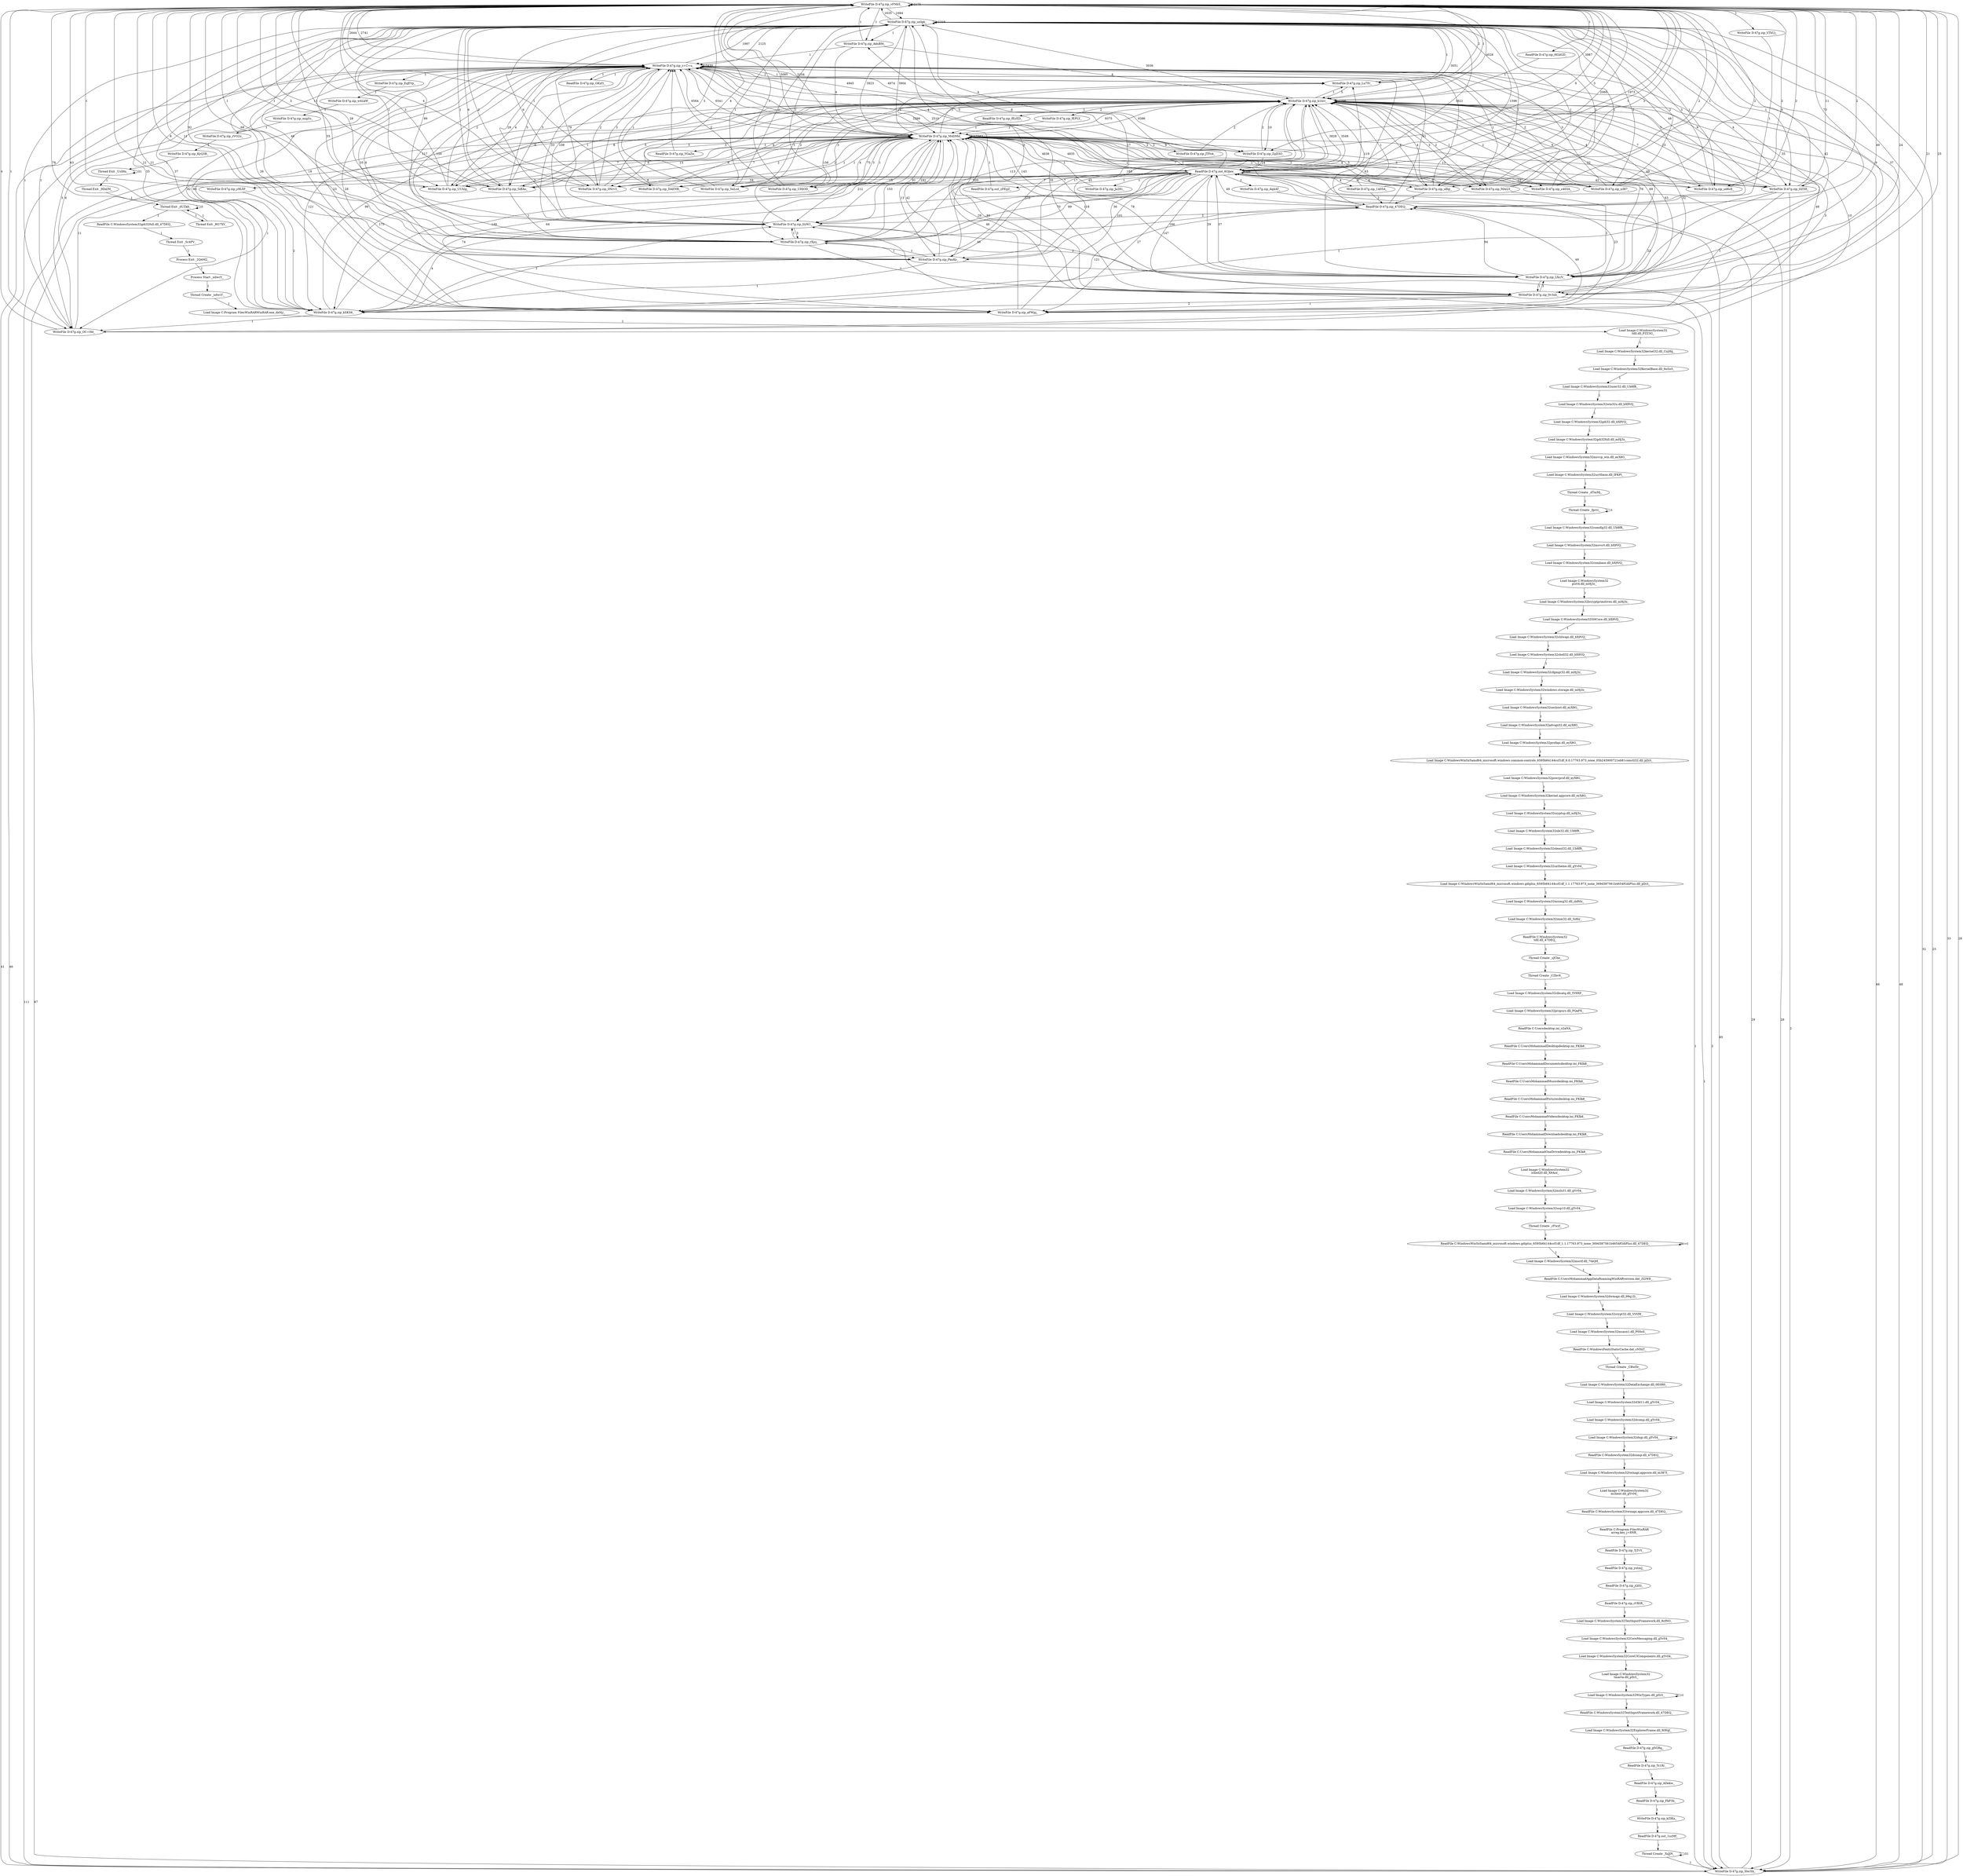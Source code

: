 strict digraph G {
  "WriteFile D:\47g.zip_vFNb5_";
  "WriteFile D:\47g.zip_uxIgk_";
  "WriteFile D:\47g.zip_M4DMd_";
  "WriteFile D:\47g.zip_k1hrr_";
  "ReadFile D:\47g.out_6OJaw_";
  "WriteFile D:\47g.zip_LXc/V_";
  "ReadFile D:\47g.zip_47DEQ_";
  "WriteFile D:\47g.zip_z+C+u_";
  "WriteFile D:\47g.zip_f/yW1_";
  "WriteFile D:\47g.zip_kSKS6_";
  "WriteFile D:\47g.zip_aFWpj_";
  "WriteFile D:\47g.zip_Hw/Sh_";
  "WriteFile D:\47g.zip_rXjcj_";
  "WriteFile D:\47g.zip_5iBAo_";
  "WriteFile D:\47g.zip_0v3xh_";
  "WriteFile D:\47g.zip_OZ5fI_";
  "WriteFile D:\47g.zip_PanKy_";
  "WriteFile D:\47g.zip_OC+Hd_";
  "WriteFile D:\47g.zip_5nLcd_";
  "WriteFile D:\47g.zip_oIfqi_";
  "WriteFile D:\47g.zip_x/l87_";
  "WriteFile D:\47g.zip_y9L5F_";
  "WriteFile D:\47g.zip_0Nrv3_";
  "WriteFile D:\47g.zip_MAi23_";
  "WriteFile D:\47g.zip_JTFo4_";
  "WriteFile D:\47g.zip_ZgD3O_";
  "WriteFile D:\47g.zip_UUhlg_";
  "WriteFile D:\47g.zip_ud6cE_";
  "WriteFile D:\47g.zip_EqEVp_";
  "WriteFile D:\47g.zip_w4LkW_";
  "WriteFile D:\47g.zip_migSs_";
  "WriteFile D:\47g.zip_zVO2u_";
  "WriteFile D:\47g.zip_KyQ3R_";
  "Thread Exit _UslHn_";
  "Thread Exit _9Dd/M_";
  "Thread Exit _dUZkb_";
  "Thread Exit _RG7XV_";
  "ReadFile C:\Windows\System32\gdi32full.dll_47DEQ_";
  "Thread Exit _Sc4PV_";
  "Process Exit _2Q4M2_";
  "Process Start _ndwcY_";
  "Thread Create _ndwcY_";
  "Load Image C:\Program Files\WinRAR\WinRAR.exe_deNj/_";
  "Load Image C:\Windows\System32\ntdll.dll_PZZ3G_";
  "Load Image C:\Windows\System32\kernel32.dll_CujHq_";
  "Load Image C:\Windows\System32\KernelBase.dll_9nSn5_";
  "Load Image C:\Windows\System32\user32.dll_Ub8fR_";
  "Load Image C:\Windows\System32\win32u.dll_bX9VQ_";
  "Load Image C:\Windows\System32\gdi32.dll_bX9VQ_";
  "Load Image C:\Windows\System32\gdi32full.dll_mHj3z_";
  "Load Image C:\Windows\System32\msvcp_win.dll_eyX8G_";
  "Load Image C:\Windows\System32\ucrtbase.dll_IFKPl_";
  "Thread Create _dTmMj_";
  "Thread Create _fprrc_";
  "Load Image C:\Windows\System32\comdlg32.dll_Ub8fR_";
  "Load Image C:\Windows\System32\msvcrt.dll_bX9VQ_";
  "Load Image C:\Windows\System32\combase.dll_bX9VQ_";
  "Load Image C:\Windows\System32\rpcrt4.dll_mHj3z_";
  "Load Image C:\Windows\System32\bcryptprimitives.dll_mHj3z_";
  "Load Image C:\Windows\System32\SHCore.dll_bX9VQ_";
  "Load Image C:\Windows\System32\shlwapi.dll_bX9VQ_";
  "Load Image C:\Windows\System32\shell32.dll_bX9VQ_";
  "Load Image C:\Windows\System32\cfgmgr32.dll_mHj3z_";
  "Load Image C:\Windows\System32\windows.storage.dll_mHj3z_";
  "Load Image C:\Windows\System32\sechost.dll_eyX8G_";
  "Load Image C:\Windows\System32\advapi32.dll_eyX8G_";
  "Load Image C:\Windows\System32\profapi.dll_eyX8G_";
  "Load Image C:\Windows\WinSxS\amd64_microsoft.windows.common-controls_6595b64144ccf1df_6.0.17763.973_none_05b245900721eb81\comctl32.dll_pD//i_";
  "Load Image C:\Windows\System32\powrprof.dll_eyX8G_";
  "Load Image C:\Windows\System32\kernel.appcore.dll_eyX8G_";
  "Load Image C:\Windows\System32\cryptsp.dll_mHj3z_";
  "Load Image C:\Windows\System32\ole32.dll_Ub8fR_";
  "Load Image C:\Windows\System32\oleaut32.dll_Ub8fR_";
  "Load Image C:\Windows\System32\uxtheme.dll_gYv04_";
  "Load Image C:\Windows\WinSxS\amd64_microsoft.windows.gdiplus_6595b64144ccf1df_1.1.17763.973_none_369d387561b4654f\GdiPlus.dll_pD//i_";
  "Load Image C:\Windows\System32\msimg32.dll_zbR0z_";
  "Load Image C:\Windows\System32\imm32.dll_5z8iy_";
  "ReadFile C:\Windows\System32\ntdll.dll_47DEQ_";
  "Thread Create _sJChe_";
  "Thread Create _CZbv9_";
  "Load Image C:\Windows\System32\clbcatq.dll_YV9XF_";
  "Load Image C:\Windows\System32\propsys.dll_PQaFE_";
  "ReadFile C:\Users\desktop.ini_o2aNA_";
  "ReadFile C:\Users\Mohammad\Desktop\desktop.ini_FKIk8_";
  "ReadFile C:\Users\Mohammad\Documents\desktop.ini_FKIk8_";
  "ReadFile C:\Users\Mohammad\Music\desktop.ini_FKIk8_";
  "ReadFile C:\Users\Mohammad\Pictures\desktop.ini_FKIk8_";
  "ReadFile C:\Users\Mohammad\Videos\desktop.ini_FKIk8_";
  "ReadFile C:\Users\Mohammad\Downloads\desktop.ini_FKIk8_";
  "ReadFile C:\Users\Mohammad\OneDrive\desktop.ini_FKIk8_";
  "Load Image C:\Windows\System32\riched20.dll_X9Ase_";
  "Load Image C:\Windows\System32\msls31.dll_gYv04_";
  "Load Image C:\Windows\System32\usp10.dll_gYv04_";
  "Thread Create _rFwzf_";
  "ReadFile C:\Windows\WinSxS\amd64_microsoft.windows.gdiplus_6595b64144ccf1df_1.1.17763.973_none_369d387561b4654f\GdiPlus.dll_47DEQ_";
  "Load Image C:\Windows\System32\msctf.dll_7tkQH_";
  "ReadFile C:\Users\Mohammad\AppData\Roaming\WinRAR\version.dat_ZI2WE_";
  "Load Image C:\Windows\System32\dwmapi.dll_99q1D_";
  "Load Image C:\Windows\System32\crypt32.dll_VVtIW_";
  "Load Image C:\Windows\System32\msasn1.dll_P00oS_";
  "ReadFile C:\Windows\Fonts\StaticCache.dat_cN5hT_";
  "Thread Create _CBwDr_";
  "Load Image C:\Windows\System32\DataExchange.dll_0E0R0_";
  "Load Image C:\Windows\System32\d3d11.dll_gYv04_";
  "Load Image C:\Windows\System32\dcomp.dll_gYv04_";
  "Load Image C:\Windows\System32\dxgi.dll_gYv04_";
  "ReadFile C:\Windows\System32\dcomp.dll_47DEQ_";
  "Load Image C:\Windows\System32\twinapi.appcore.dll_m387f_";
  "Load Image C:\Windows\System32\rmclient.dll_gYv04_";
  "ReadFile C:\Windows\System32\twinapi.appcore.dll_47DEQ_";
  "ReadFile C:\Program Files\WinRAR\rarreg.key_j+8NR_";
  "ReadFile D:\47g.zip_TjTvY_";
  "ReadFile D:\47g.zip_yntmJ_";
  "ReadFile D:\47g.zip_jQlSl_";
  "ReadFile D:\47g.zip_cVKtR_";
  "Load Image C:\Windows\System32\TextInputFramework.dll_8cfNO_";
  "Load Image C:\Windows\System32\CoreMessaging.dll_gYv04_";
  "Load Image C:\Windows\System32\CoreUIComponents.dll_gYv04_";
  "Load Image C:\Windows\System32\ntmarta.dll_pD//i_";
  "Load Image C:\Windows\System32\WinTypes.dll_pD//i_";
  "ReadFile C:\Windows\System32\TextInputFramework.dll_47DEQ_";
  "Load Image C:\Windows\System32\ExplorerFrame.dll_9iWgl_";
  "ReadFile D:\47g.zip_gSGRq_";
  "ReadFile D:\47g.zip_Tc1R/_";
  "ReadFile D:\47g.zip_ADekw_";
  "ReadFile D:\47g.zip_FkP3h_";
  "WriteFile D:\47g.zip_kZIKa_";
  "ReadFile D:\47g.out_1uzMf_";
  "Thread Create _XsJjN_";
  "ReadFile D:\47g.zip_HGdGD_";
  "WriteFile D:\47g.zip_s403A_";
  "ReadFile D:\47g.zip_YGaZe_";
  "ReadFile D:\47g.zip_fEyED_";
  "WriteFile D:\47g.zip_UHiOD_";
  "WriteFile D:\47g.zip_AdnBM_";
  "WriteFile D:\47g.zip_1405A_";
  "WriteFile D:\47g.zip_Lu7IV_";
  "ReadFile D:\47g.zip_GKzf1_";
  "WriteFile D:\47g.zip_DAENB_";
  "ReadFile D:\47g.out_zFEgZ_";
  "WriteFile D:\47g.zip_Ja281_";
  "WriteFile D:\47g.zip_Aq4AT_";
  "WriteFile D:\47g.zip_fEPLY_";
  "WriteFile D:\47g.zip_VThUj_";
  "WriteFile D:\47g.zip_vFNb5_" -> "WriteFile D:\47g.zip_uxIgk_" [ label="1684" ];
  "WriteFile D:\47g.zip_uxIgk_" -> "WriteFile D:\47g.zip_M4DMd_" [ label="3923" ];
  "WriteFile D:\47g.zip_M4DMd_" -> "WriteFile D:\47g.zip_k1hrr_" [ label="9386" ];
  "WriteFile D:\47g.zip_k1hrr_" -> "WriteFile D:\47g.zip_k1hrr_" [ label="7266" ];
  "WriteFile D:\47g.zip_k1hrr_" -> "ReadFile D:\47g.out_6OJaw_" [ label="3828" ];
  "ReadFile D:\47g.out_6OJaw_" -> "WriteFile D:\47g.zip_k1hrr_" [ label="3549" ];
  "WriteFile D:\47g.zip_k1hrr_" -> "WriteFile D:\47g.zip_M4DMd_" [ label="9375" ];
  "WriteFile D:\47g.zip_M4DMd_" -> "WriteFile D:\47g.zip_LXc/V_" [ label="118" ];
  "WriteFile D:\47g.zip_LXc/V_" -> "ReadFile D:\47g.zip_47DEQ_" [ label="94" ];
  "ReadFile D:\47g.zip_47DEQ_" -> "WriteFile D:\47g.zip_M4DMd_" [ label="143" ];
  "WriteFile D:\47g.zip_M4DMd_" -> "WriteFile D:\47g.zip_uxIgk_" [ label="3904" ];
  "WriteFile D:\47g.zip_uxIgk_" -> "ReadFile D:\47g.out_6OJaw_" [ label="1621" ];
  "ReadFile D:\47g.out_6OJaw_" -> "WriteFile D:\47g.zip_vFNb5_" [ label="1973" ];
  "WriteFile D:\47g.zip_vFNb5_" -> "WriteFile D:\47g.zip_vFNb5_" [ label="2175" ];
  "WriteFile D:\47g.zip_vFNb5_" -> "WriteFile D:\47g.zip_M4DMd_" [ label="5104" ];
  "WriteFile D:\47g.zip_M4DMd_" -> "WriteFile D:\47g.zip_M4DMd_" [ label="12543" ];
  "WriteFile D:\47g.zip_uxIgk_" -> "WriteFile D:\47g.zip_z+C+u_" [ label="2125" ];
  "WriteFile D:\47g.zip_z+C+u_" -> "WriteFile D:\47g.zip_M4DMd_" [ label="6541" ];
  "WriteFile D:\47g.zip_z+C+u_" -> "WriteFile D:\47g.zip_k1hrr_" [ label="4974" ];
  "ReadFile D:\47g.out_6OJaw_" -> "WriteFile D:\47g.zip_z+C+u_" [ label="2299" ];
  "WriteFile D:\47g.zip_M4DMd_" -> "WriteFile D:\47g.zip_vFNb5_" [ label="5085" ];
  "WriteFile D:\47g.zip_M4DMd_" -> "ReadFile D:\47g.out_6OJaw_" [ label="4835" ];
  "WriteFile D:\47g.zip_M4DMd_" -> "WriteFile D:\47g.zip_z+C+u_" [ label="6564" ];
  "WriteFile D:\47g.zip_z+C+u_" -> "ReadFile D:\47g.out_6OJaw_" [ label="2510" ];
  "ReadFile D:\47g.out_6OJaw_" -> "WriteFile D:\47g.zip_f/yW1_" [ label="375" ];
  "WriteFile D:\47g.zip_f/yW1_" -> "WriteFile D:\47g.zip_k1hrr_" [ label="156" ];
  "WriteFile D:\47g.zip_k1hrr_" -> "WriteFile D:\47g.zip_vFNb5_" [ label="3987" ];
  "WriteFile D:\47g.zip_vFNb5_" -> "WriteFile D:\47g.zip_k1hrr_" [ label="4028" ];
  "WriteFile D:\47g.zip_k1hrr_" -> "WriteFile D:\47g.zip_z+C+u_" [ label="4945" ];
  "ReadFile D:\47g.out_6OJaw_" -> "WriteFile D:\47g.zip_M4DMd_" [ label="4638" ];
  "WriteFile D:\47g.zip_z+C+u_" -> "WriteFile D:\47g.zip_vFNb5_" [ label="2741" ];
  "WriteFile D:\47g.zip_k1hrr_" -> "WriteFile D:\47g.zip_uxIgk_" [ label="3036" ];
  "WriteFile D:\47g.zip_uxIgk_" -> "WriteFile D:\47g.zip_k1hrr_" [ label="3051" ];
  "WriteFile D:\47g.zip_vFNb5_" -> "ReadFile D:\47g.out_6OJaw_" [ label="2060" ];
  "WriteFile D:\47g.zip_z+C+u_" -> "WriteFile D:\47g.zip_uxIgk_" [ label="1997" ];
  "WriteFile D:\47g.zip_uxIgk_" -> "WriteFile D:\47g.zip_kSKS6_" [ label="55" ];
  "WriteFile D:\47g.zip_kSKS6_" -> "WriteFile D:\47g.zip_k1hrr_" [ label="99" ];
  "ReadFile D:\47g.out_6OJaw_" -> "WriteFile D:\47g.zip_uxIgk_" [ label="1596" ];
  "WriteFile D:\47g.zip_z+C+u_" -> "WriteFile D:\47g.zip_z+C+u_" [ label="3430" ];
  "WriteFile D:\47g.zip_vFNb5_" -> "WriteFile D:\47g.zip_z+C+u_" [ label="2644" ];
  "WriteFile D:\47g.zip_k1hrr_" -> "WriteFile D:\47g.zip_aFWpj_" [ label="48" ];
  "WriteFile D:\47g.zip_aFWpj_" -> "WriteFile D:\47g.zip_M4DMd_" [ label="46" ];
  "WriteFile D:\47g.zip_uxIgk_" -> "WriteFile D:\47g.zip_vFNb5_" [ label="1635" ];
  "WriteFile D:\47g.zip_uxIgk_" -> "WriteFile D:\47g.zip_LXc/V_" [ label="35" ];
  "WriteFile D:\47g.zip_LXc/V_" -> "WriteFile D:\47g.zip_uxIgk_" [ label="42" ];
  "WriteFile D:\47g.zip_uxIgk_" -> "WriteFile D:\47g.zip_uxIgk_" [ label="1316" ];
  "WriteFile D:\47g.zip_f/yW1_" -> "WriteFile D:\47g.zip_M4DMd_" [ label="192" ];
  "WriteFile D:\47g.zip_z+C+u_" -> "WriteFile D:\47g.zip_kSKS6_" [ label="86" ];
  "WriteFile D:\47g.zip_kSKS6_" -> "ReadFile D:\47g.zip_47DEQ_" [ label="121" ];
  "WriteFile D:\47g.zip_M4DMd_" -> "WriteFile D:\47g.zip_kSKS6_" [ label="175" ];
  "WriteFile D:\47g.zip_kSKS6_" -> "ReadFile D:\47g.out_6OJaw_" [ label="46" ];
  "WriteFile D:\47g.zip_kSKS6_" -> "WriteFile D:\47g.zip_M4DMd_" [ label="149" ];
  "WriteFile D:\47g.zip_uxIgk_" -> "WriteFile D:\47g.zip_Hw/Sh_" [ label="32" ];
  "WriteFile D:\47g.zip_Hw/Sh_" -> "WriteFile D:\47g.zip_k1hrr_" [ label="48" ];
  "WriteFile D:\47g.zip_vFNb5_" -> "WriteFile D:\47g.zip_LXc/V_" [ label="49" ];
  "ReadFile D:\47g.zip_47DEQ_" -> "WriteFile D:\47g.zip_k1hrr_" [ label="119" ];
  "WriteFile D:\47g.zip_Hw/Sh_" -> "WriteFile D:\47g.zip_z+C+u_" [ label="41" ];
  "WriteFile D:\47g.zip_M4DMd_" -> "WriteFile D:\47g.zip_rXjcj_" [ label="212" ];
  "WriteFile D:\47g.zip_rXjcj_" -> "WriteFile D:\47g.zip_vFNb5_" [ label="68" ];
  "WriteFile D:\47g.zip_k1hrr_" -> "WriteFile D:\47g.zip_LXc/V_" [ label="76" ];
  "WriteFile D:\47g.zip_LXc/V_" -> "WriteFile D:\47g.zip_k1hrr_" [ label="69" ];
  "ReadFile D:\47g.out_6OJaw_" -> "WriteFile D:\47g.zip_5iBAo_" [ label="24" ];
  "WriteFile D:\47g.zip_5iBAo_" -> "WriteFile D:\47g.zip_uxIgk_" [ label="6" ];
  "WriteFile D:\47g.zip_vFNb5_" -> "WriteFile D:\47g.zip_kSKS6_" [ label="78" ];
  "ReadFile D:\47g.zip_47DEQ_" -> "WriteFile D:\47g.zip_vFNb5_" [ label="70" ];
  "ReadFile D:\47g.out_6OJaw_" -> "WriteFile D:\47g.zip_0v3xh_" [ label="147" ];
  "WriteFile D:\47g.zip_0v3xh_" -> "WriteFile D:\47g.zip_vFNb5_" [ label="25" ];
  "WriteFile D:\47g.zip_M4DMd_" -> "WriteFile D:\47g.zip_aFWpj_" [ label="64" ];
  "WriteFile D:\47g.zip_aFWpj_" -> "WriteFile D:\47g.zip_z+C+u_" [ label="23" ];
  "ReadFile D:\47g.out_6OJaw_" -> "WriteFile D:\47g.zip_OZ5fI_" [ label="42" ];
  "WriteFile D:\47g.zip_OZ5fI_" -> "WriteFile D:\47g.zip_k1hrr_" [ label="13" ];
  "WriteFile D:\47g.zip_M4DMd_" -> "WriteFile D:\47g.zip_Hw/Sh_" [ label="111" ];
  "WriteFile D:\47g.zip_Hw/Sh_" -> "WriteFile D:\47g.zip_uxIgk_" [ label="23" ];
  "WriteFile D:\47g.zip_k1hrr_" -> "WriteFile D:\47g.zip_rXjcj_" [ label="165" ];
  "WriteFile D:\47g.zip_rXjcj_" -> "WriteFile D:\47g.zip_z+C+u_" [ label="100" ];
  "WriteFile D:\47g.zip_z+C+u_" -> "WriteFile D:\47g.zip_PanKy_" [ label="8" ];
  "WriteFile D:\47g.zip_PanKy_" -> "WriteFile D:\47g.zip_M4DMd_" [ label="42" ];
  "WriteFile D:\47g.zip_rXjcj_" -> "ReadFile D:\47g.zip_47DEQ_" [ label="166" ];
  "WriteFile D:\47g.zip_vFNb5_" -> "WriteFile D:\47g.zip_rXjcj_" [ label="92" ];
  "WriteFile D:\47g.zip_M4DMd_" -> "WriteFile D:\47g.zip_f/yW1_" [ label="91" ];
  "ReadFile D:\47g.out_6OJaw_" -> "WriteFile D:\47g.zip_kSKS6_" [ label="74" ];
  "WriteFile D:\47g.zip_kSKS6_" -> "WriteFile D:\47g.zip_z+C+u_" [ label="82" ];
  "WriteFile D:\47g.zip_z+C+u_" -> "WriteFile D:\47g.zip_LXc/V_" [ label="63" ];
  "WriteFile D:\47g.zip_uxIgk_" -> "WriteFile D:\47g.zip_rXjcj_" [ label="48" ];
  "WriteFile D:\47g.zip_LXc/V_" -> "WriteFile D:\47g.zip_vFNb5_" [ label="24" ];
  "WriteFile D:\47g.zip_uxIgk_" -> "WriteFile D:\47g.zip_f/yW1_" [ label="28" ];
  "WriteFile D:\47g.zip_f/yW1_" -> "WriteFile D:\47g.zip_uxIgk_" [ label="79" ];
  "WriteFile D:\47g.zip_z+C+u_" -> "WriteFile D:\47g.zip_rXjcj_" [ label="117" ];
  "WriteFile D:\47g.zip_rXjcj_" -> "ReadFile D:\47g.out_6OJaw_" [ label="70" ];
  "WriteFile D:\47g.zip_uxIgk_" -> "WriteFile D:\47g.zip_PanKy_" [ label="5" ];
  "WriteFile D:\47g.zip_f/yW1_" -> "WriteFile D:\47g.zip_z+C+u_" [ label="108" ];
  "WriteFile D:\47g.zip_k1hrr_" -> "WriteFile D:\47g.zip_f/yW1_" [ label="75" ];
  "WriteFile D:\47g.zip_0v3xh_" -> "WriteFile D:\47g.zip_M4DMd_" [ label="93" ];
  "WriteFile D:\47g.zip_rXjcj_" -> "WriteFile D:\47g.zip_M4DMd_" [ label="153" ];
  "WriteFile D:\47g.zip_rXjcj_" -> "WriteFile D:\47g.zip_uxIgk_" [ label="55" ];
  "WriteFile D:\47g.zip_z+C+u_" -> "WriteFile D:\47g.zip_aFWpj_" [ label="28" ];
  "WriteFile D:\47g.zip_aFWpj_" -> "WriteFile D:\47g.zip_vFNb5_" [ label="21" ];
  "ReadFile D:\47g.out_6OJaw_" -> "WriteFile D:\47g.zip_PanKy_" [ label="101" ];
  "WriteFile D:\47g.zip_PanKy_" -> "WriteFile D:\47g.zip_k1hrr_" [ label="45" ];
  "ReadFile D:\47g.out_6OJaw_" -> "WriteFile D:\47g.zip_rXjcj_" [ label="89" ];
  "ReadFile D:\47g.out_6OJaw_" -> "WriteFile D:\47g.zip_Hw/Sh_" [ label="28" ];
  "WriteFile D:\47g.zip_Hw/Sh_" -> "WriteFile D:\47g.zip_M4DMd_" [ label="67" ];
  "WriteFile D:\47g.zip_z+C+u_" -> "WriteFile D:\47g.zip_f/yW1_" [ label="33" ];
  "WriteFile D:\47g.zip_k1hrr_" -> "WriteFile D:\47g.zip_kSKS6_" [ label="121" ];
  "WriteFile D:\47g.zip_OZ5fI_" -> "WriteFile D:\47g.zip_uxIgk_" [ label="9" ];
  "WriteFile D:\47g.zip_k1hrr_" -> "WriteFile D:\47g.zip_PanKy_" [ label="17" ];
  "WriteFile D:\47g.zip_PanKy_" -> "WriteFile D:\47g.zip_uxIgk_" [ label="17" ];
  "WriteFile D:\47g.zip_LXc/V_" -> "WriteFile D:\47g.zip_z+C+u_" [ label="49" ];
  "WriteFile D:\47g.zip_z+C+u_" -> "WriteFile D:\47g.zip_5iBAo_" [ label="5" ];
  "WriteFile D:\47g.zip_5iBAo_" -> "WriteFile D:\47g.zip_M4DMd_" [ label="13" ];
  "ReadFile D:\47g.out_6OJaw_" -> "WriteFile D:\47g.zip_OC+Hd_" [ label="22" ];
  "WriteFile D:\47g.zip_OC+Hd_" -> "WriteFile D:\47g.zip_z+C+u_" [ label="6" ];
  "WriteFile D:\47g.zip_z+C+u_" -> "WriteFile D:\47g.zip_0v3xh_" [ label="20" ];
  "WriteFile D:\47g.zip_kSKS6_" -> "WriteFile D:\47g.zip_vFNb5_" [ label="63" ];
  "WriteFile D:\47g.zip_k1hrr_" -> "WriteFile D:\47g.zip_Hw/Sh_" [ label="66" ];
  "WriteFile D:\47g.zip_Hw/Sh_" -> "ReadFile D:\47g.zip_47DEQ_" [ label="85" ];
  "ReadFile D:\47g.zip_47DEQ_" -> "ReadFile D:\47g.out_6OJaw_" [ label="49" ];
  "WriteFile D:\47g.zip_aFWpj_" -> "WriteFile D:\47g.zip_uxIgk_" [ label="18" ];
  "ReadFile D:\47g.out_6OJaw_" -> "WriteFile D:\47g.zip_5nLcd_" [ label="7" ];
  "WriteFile D:\47g.zip_5nLcd_" -> "WriteFile D:\47g.zip_vFNb5_" [ label="4" ];
  "ReadFile D:\47g.zip_47DEQ_" -> "WriteFile D:\47g.zip_z+C+u_" [ label="91" ];
  "WriteFile D:\47g.zip_0v3xh_" -> "WriteFile D:\47g.zip_k1hrr_" [ label="63" ];
  "WriteFile D:\47g.zip_vFNb5_" -> "WriteFile D:\47g.zip_Hw/Sh_" [ label="33" ];
  "WriteFile D:\47g.zip_k1hrr_" -> "WriteFile D:\47g.zip_oIfqi_" [ label="4" ];
  "WriteFile D:\47g.zip_oIfqi_" -> "WriteFile D:\47g.zip_M4DMd_" [ label="7" ];
  "WriteFile D:\47g.zip_f/yW1_" -> "WriteFile D:\47g.zip_vFNb5_" [ label="89" ];
  "WriteFile D:\47g.zip_LXc/V_" -> "WriteFile D:\47g.zip_M4DMd_" [ label="78" ];
  "WriteFile D:\47g.zip_kSKS6_" -> "WriteFile D:\47g.zip_uxIgk_" [ label="37" ];
  "WriteFile D:\47g.zip_rXjcj_" -> "WriteFile D:\47g.zip_k1hrr_" [ label="113" ];
  "WriteFile D:\47g.zip_aFWpj_" -> "ReadFile D:\47g.zip_47DEQ_" [ label="49" ];
  "WriteFile D:\47g.zip_f/yW1_" -> "WriteFile D:\47g.zip_Hw/Sh_" [ label="2" ];
  "WriteFile D:\47g.zip_uxIgk_" -> "WriteFile D:\47g.zip_x/l87_" [ label="2" ];
  "WriteFile D:\47g.zip_x/l87_" -> "WriteFile D:\47g.zip_uxIgk_" [ label="2" ];
  "ReadFile D:\47g.out_6OJaw_" -> "WriteFile D:\47g.zip_y9L5F_" [ label="3" ];
  "WriteFile D:\47g.zip_y9L5F_" -> "WriteFile D:\47g.zip_kSKS6_" [ label="2" ];
  "WriteFile D:\47g.zip_PanKy_" -> "WriteFile D:\47g.zip_z+C+u_" [ label="35" ];
  "WriteFile D:\47g.zip_aFWpj_" -> "ReadFile D:\47g.out_6OJaw_" [ label="23" ];
  "ReadFile D:\47g.out_6OJaw_" -> "WriteFile D:\47g.zip_0Nrv3_" [ label="15" ];
  "WriteFile D:\47g.zip_0Nrv3_" -> "WriteFile D:\47g.zip_vFNb5_" [ label="4" ];
  "WriteFile D:\47g.zip_k1hrr_" -> "WriteFile D:\47g.zip_0v3xh_" [ label="32" ];
  "WriteFile D:\47g.zip_0v3xh_" -> "WriteFile D:\47g.zip_uxIgk_" [ label="37" ];
  "WriteFile D:\47g.zip_k1hrr_" -> "WriteFile D:\47g.zip_MAi23_" [ label="3" ];
  "WriteFile D:\47g.zip_MAi23_" -> "WriteFile D:\47g.zip_uxIgk_" [ label="3" ];
  "ReadFile D:\47g.zip_47DEQ_" -> "WriteFile D:\47g.zip_uxIgk_" [ label="48" ];
  "WriteFile D:\47g.zip_M4DMd_" -> "WriteFile D:\47g.zip_0v3xh_" [ label="29" ];
  "WriteFile D:\47g.zip_5iBAo_" -> "WriteFile D:\47g.zip_vFNb5_" [ label="11" ];
  "WriteFile D:\47g.zip_k1hrr_" -> "WriteFile D:\47g.zip_OZ5fI_" [ label="7" ];
  "WriteFile D:\47g.zip_vFNb5_" -> "WriteFile D:\47g.zip_f/yW1_" [ label="28" ];
  "WriteFile D:\47g.zip_M4DMd_" -> "WriteFile D:\47g.zip_5iBAo_" [ label="6" ];
  "WriteFile D:\47g.zip_Hw/Sh_" -> "WriteFile D:\47g.zip_vFNb5_" [ label="28" ];
  "WriteFile D:\47g.zip_OZ5fI_" -> "WriteFile D:\47g.zip_z+C+u_" [ label="9" ];
  "WriteFile D:\47g.zip_Hw/Sh_" -> "ReadFile D:\47g.out_6OJaw_" [ label="29" ];
  "WriteFile D:\47g.zip_M4DMd_" -> "WriteFile D:\47g.zip_JTFo4_" [ label="2" ];
  "WriteFile D:\47g.zip_JTFo4_" -> "WriteFile D:\47g.zip_k1hrr_" [ label="2" ];
  "WriteFile D:\47g.zip_k1hrr_" -> "WriteFile D:\47g.zip_ZgD3O_" [ label="10" ];
  "WriteFile D:\47g.zip_ZgD3O_" -> "ReadFile D:\47g.out_6OJaw_" [ label="24" ];
  "ReadFile D:\47g.out_6OJaw_" -> "WriteFile D:\47g.zip_LXc/V_" [ label="37" ];
  "WriteFile D:\47g.zip_z+C+u_" -> "WriteFile D:\47g.zip_OZ5fI_" [ label="4" ];
  "WriteFile D:\47g.zip_OZ5fI_" -> "WriteFile D:\47g.zip_M4DMd_" [ label="22" ];
  "WriteFile D:\47g.zip_vFNb5_" -> "WriteFile D:\47g.zip_ZgD3O_" [ label="9" ];
  "WriteFile D:\47g.zip_0Nrv3_" -> "WriteFile D:\47g.zip_uxIgk_" [ label="6" ];
  "WriteFile D:\47g.zip_z+C+u_" -> "WriteFile D:\47g.zip_0Nrv3_" [ label="2" ];
  "WriteFile D:\47g.zip_0Nrv3_" -> "WriteFile D:\47g.zip_M4DMd_" [ label="7" ];
  "WriteFile D:\47g.zip_vFNb5_" -> "WriteFile D:\47g.zip_oIfqi_" [ label="2" ];
  "WriteFile D:\47g.zip_M4DMd_" -> "WriteFile D:\47g.zip_OZ5fI_" [ label="13" ];
  "WriteFile D:\47g.zip_OZ5fI_" -> "WriteFile D:\47g.zip_Hw/Sh_" [ label="2" ];
  "ReadFile D:\47g.out_6OJaw_" -> "WriteFile D:\47g.zip_aFWpj_" [ label="27" ];
  "WriteFile D:\47g.zip_0v3xh_" -> "WriteFile D:\47g.zip_z+C+u_" [ label="35" ];
  "WriteFile D:\47g.zip_M4DMd_" -> "WriteFile D:\47g.zip_UUhlg_" [ label="6" ];
  "WriteFile D:\47g.zip_UUhlg_" -> "WriteFile D:\47g.zip_M4DMd_" [ label="7" ];
  "WriteFile D:\47g.zip_ZgD3O_" -> "WriteFile D:\47g.zip_vFNb5_" [ label="3" ];
  "ReadFile D:\47g.out_6OJaw_" -> "WriteFile D:\47g.zip_oIfqi_" [ label="9" ];
  "WriteFile D:\47g.zip_oIfqi_" -> "WriteFile D:\47g.zip_k1hrr_" [ label="4" ];
  "WriteFile D:\47g.zip_OZ5fI_" -> "WriteFile D:\47g.zip_vFNb5_" [ label="11" ];
  "WriteFile D:\47g.zip_0Nrv3_" -> "WriteFile D:\47g.zip_k1hrr_" [ label="3" ];
  "WriteFile D:\47g.zip_M4DMd_" -> "WriteFile D:\47g.zip_ZgD3O_" [ label="9" ];
  "WriteFile D:\47g.zip_ZgD3O_" -> "WriteFile D:\47g.zip_z+C+u_" [ label="5" ];
  "WriteFile D:\47g.zip_vFNb5_" -> "WriteFile D:\47g.zip_aFWpj_" [ label="21" ];
  "WriteFile D:\47g.zip_z+C+u_" -> "WriteFile D:\47g.zip_Hw/Sh_" [ label="46" ];
  "WriteFile D:\47g.zip_vFNb5_" -> "WriteFile D:\47g.zip_0v3xh_" [ label="21" ];
  "WriteFile D:\47g.zip_f/yW1_" -> "WriteFile D:\47g.zip_kSKS6_" [ label="4" ];
  "WriteFile D:\47g.zip_LXc/V_" -> "ReadFile D:\47g.out_6OJaw_" [ label="29" ];
  "WriteFile D:\47g.zip_uxIgk_" -> "WriteFile D:\47g.zip_aFWpj_" [ label="26" ];
  "ReadFile D:\47g.out_6OJaw_" -> "WriteFile D:\47g.zip_ud6cE_" [ label="15" ];
  "WriteFile D:\47g.zip_ud6cE_" -> "WriteFile D:\47g.zip_M4DMd_" [ label="3" ];
  "WriteFile D:\47g.zip_OC+Hd_" -> "WriteFile D:\47g.zip_M4DMd_" [ label="11" ];
  "WriteFile D:\47g.zip_PanKy_" -> "WriteFile D:\47g.zip_vFNb5_" [ label="11" ];
  "WriteFile D:\47g.zip_aFWpj_" -> "WriteFile D:\47g.zip_k1hrr_" [ label="36" ];
  "WriteFile D:\47g.zip_M4DMd_" -> "WriteFile D:\47g.zip_x/l87_" [ label="4" ];
  "WriteFile D:\47g.zip_x/l87_" -> "WriteFile D:\47g.zip_k1hrr_" [ label="5" ];
  "WriteFile D:\47g.zip_z+C+u_" -> "WriteFile D:\47g.zip_EqEVp_" [ label="1" ];
  "WriteFile D:\47g.zip_EqEVp_" -> "WriteFile D:\47g.zip_w4LkW_" [ label="1" ];
  "WriteFile D:\47g.zip_w4LkW_" -> "WriteFile D:\47g.zip_migSs_" [ label="1" ];
  "WriteFile D:\47g.zip_migSs_" -> "WriteFile D:\47g.zip_zVO2u_" [ label="1" ];
  "WriteFile D:\47g.zip_zVO2u_" -> "WriteFile D:\47g.zip_KyQ3R_" [ label="1" ];
  "WriteFile D:\47g.zip_KyQ3R_" -> "Thread Exit _UslHn_" [ label="1" ];
  "Thread Exit _UslHn_" -> "Thread Exit _UslHn_" [ label="31" ];
  "Thread Exit _UslHn_" -> "Thread Exit _9Dd/M_" [ label="1" ];
  "Thread Exit _9Dd/M_" -> "Thread Exit _dUZkb_" [ label="1" ];
  "Thread Exit _dUZkb_" -> "Thread Exit _dUZkb_" [ label="3" ];
  "Thread Exit _dUZkb_" -> "Thread Exit _RG7XV_" [ label="1" ];
  "Thread Exit _RG7XV_" -> "Thread Exit _dUZkb_" [ label="1" ];
  "Thread Exit _dUZkb_" -> "ReadFile C:\Windows\System32\gdi32full.dll_47DEQ_" [ label="1" ];
  "ReadFile C:\Windows\System32\gdi32full.dll_47DEQ_" -> "Thread Exit _Sc4PV_" [ label="1" ];
  "Thread Exit _Sc4PV_" -> "Process Exit _2Q4M2_" [ label="1" ];
  "Process Exit _2Q4M2_" -> "Process Start _ndwcY_" [ label="1" ];
  "Process Start _ndwcY_" -> "Thread Create _ndwcY_" [ label="1" ];
  "Thread Create _ndwcY_" -> "Load Image C:\Program Files\WinRAR\WinRAR.exe_deNj/_" [ label="1" ];
  "Load Image C:\Program Files\WinRAR\WinRAR.exe_deNj/_" -> "Load Image C:\Windows\System32\ntdll.dll_PZZ3G_" [ label="1" ];
  "Load Image C:\Windows\System32\ntdll.dll_PZZ3G_" -> "Load Image C:\Windows\System32\kernel32.dll_CujHq_" [ label="1" ];
  "Load Image C:\Windows\System32\kernel32.dll_CujHq_" -> "Load Image C:\Windows\System32\KernelBase.dll_9nSn5_" [ label="1" ];
  "Load Image C:\Windows\System32\KernelBase.dll_9nSn5_" -> "Load Image C:\Windows\System32\user32.dll_Ub8fR_" [ label="1" ];
  "Load Image C:\Windows\System32\user32.dll_Ub8fR_" -> "Load Image C:\Windows\System32\win32u.dll_bX9VQ_" [ label="1" ];
  "Load Image C:\Windows\System32\win32u.dll_bX9VQ_" -> "Load Image C:\Windows\System32\gdi32.dll_bX9VQ_" [ label="1" ];
  "Load Image C:\Windows\System32\gdi32.dll_bX9VQ_" -> "Load Image C:\Windows\System32\gdi32full.dll_mHj3z_" [ label="1" ];
  "Load Image C:\Windows\System32\gdi32full.dll_mHj3z_" -> "Load Image C:\Windows\System32\msvcp_win.dll_eyX8G_" [ label="1" ];
  "Load Image C:\Windows\System32\msvcp_win.dll_eyX8G_" -> "Load Image C:\Windows\System32\ucrtbase.dll_IFKPl_" [ label="1" ];
  "Load Image C:\Windows\System32\ucrtbase.dll_IFKPl_" -> "Thread Create _dTmMj_" [ label="1" ];
  "Thread Create _dTmMj_" -> "Thread Create _fprrc_" [ label="1" ];
  "Thread Create _fprrc_" -> "Thread Create _fprrc_" [ label="1" ];
  "Thread Create _fprrc_" -> "Load Image C:\Windows\System32\comdlg32.dll_Ub8fR_" [ label="1" ];
  "Load Image C:\Windows\System32\comdlg32.dll_Ub8fR_" -> "Load Image C:\Windows\System32\msvcrt.dll_bX9VQ_" [ label="1" ];
  "Load Image C:\Windows\System32\msvcrt.dll_bX9VQ_" -> "Load Image C:\Windows\System32\combase.dll_bX9VQ_" [ label="1" ];
  "Load Image C:\Windows\System32\combase.dll_bX9VQ_" -> "Load Image C:\Windows\System32\rpcrt4.dll_mHj3z_" [ label="1" ];
  "Load Image C:\Windows\System32\rpcrt4.dll_mHj3z_" -> "Load Image C:\Windows\System32\bcryptprimitives.dll_mHj3z_" [ label="1" ];
  "Load Image C:\Windows\System32\bcryptprimitives.dll_mHj3z_" -> "Load Image C:\Windows\System32\SHCore.dll_bX9VQ_" [ label="1" ];
  "Load Image C:\Windows\System32\SHCore.dll_bX9VQ_" -> "Load Image C:\Windows\System32\shlwapi.dll_bX9VQ_" [ label="1" ];
  "Load Image C:\Windows\System32\shlwapi.dll_bX9VQ_" -> "Load Image C:\Windows\System32\shell32.dll_bX9VQ_" [ label="1" ];
  "Load Image C:\Windows\System32\shell32.dll_bX9VQ_" -> "Load Image C:\Windows\System32\cfgmgr32.dll_mHj3z_" [ label="1" ];
  "Load Image C:\Windows\System32\cfgmgr32.dll_mHj3z_" -> "Load Image C:\Windows\System32\windows.storage.dll_mHj3z_" [ label="1" ];
  "Load Image C:\Windows\System32\windows.storage.dll_mHj3z_" -> "Load Image C:\Windows\System32\sechost.dll_eyX8G_" [ label="1" ];
  "Load Image C:\Windows\System32\sechost.dll_eyX8G_" -> "Load Image C:\Windows\System32\advapi32.dll_eyX8G_" [ label="1" ];
  "Load Image C:\Windows\System32\advapi32.dll_eyX8G_" -> "Load Image C:\Windows\System32\profapi.dll_eyX8G_" [ label="1" ];
  "Load Image C:\Windows\System32\profapi.dll_eyX8G_" -> "Load Image C:\Windows\WinSxS\amd64_microsoft.windows.common-controls_6595b64144ccf1df_6.0.17763.973_none_05b245900721eb81\comctl32.dll_pD//i_" [ label="1" ];
  "Load Image C:\Windows\WinSxS\amd64_microsoft.windows.common-controls_6595b64144ccf1df_6.0.17763.973_none_05b245900721eb81\comctl32.dll_pD//i_" -> "Load Image C:\Windows\System32\powrprof.dll_eyX8G_" [ label="1" ];
  "Load Image C:\Windows\System32\powrprof.dll_eyX8G_" -> "Load Image C:\Windows\System32\kernel.appcore.dll_eyX8G_" [ label="1" ];
  "Load Image C:\Windows\System32\kernel.appcore.dll_eyX8G_" -> "Load Image C:\Windows\System32\cryptsp.dll_mHj3z_" [ label="1" ];
  "Load Image C:\Windows\System32\cryptsp.dll_mHj3z_" -> "Load Image C:\Windows\System32\ole32.dll_Ub8fR_" [ label="1" ];
  "Load Image C:\Windows\System32\ole32.dll_Ub8fR_" -> "Load Image C:\Windows\System32\oleaut32.dll_Ub8fR_" [ label="1" ];
  "Load Image C:\Windows\System32\oleaut32.dll_Ub8fR_" -> "Load Image C:\Windows\System32\uxtheme.dll_gYv04_" [ label="1" ];
  "Load Image C:\Windows\System32\uxtheme.dll_gYv04_" -> "Load Image C:\Windows\WinSxS\amd64_microsoft.windows.gdiplus_6595b64144ccf1df_1.1.17763.973_none_369d387561b4654f\GdiPlus.dll_pD//i_" [ label="1" ];
  "Load Image C:\Windows\WinSxS\amd64_microsoft.windows.gdiplus_6595b64144ccf1df_1.1.17763.973_none_369d387561b4654f\GdiPlus.dll_pD//i_" -> "Load Image C:\Windows\System32\msimg32.dll_zbR0z_" [ label="1" ];
  "Load Image C:\Windows\System32\msimg32.dll_zbR0z_" -> "Load Image C:\Windows\System32\imm32.dll_5z8iy_" [ label="1" ];
  "Load Image C:\Windows\System32\imm32.dll_5z8iy_" -> "ReadFile C:\Windows\System32\ntdll.dll_47DEQ_" [ label="1" ];
  "ReadFile C:\Windows\System32\ntdll.dll_47DEQ_" -> "Thread Create _sJChe_" [ label="1" ];
  "Thread Create _sJChe_" -> "Thread Create _CZbv9_" [ label="1" ];
  "Thread Create _CZbv9_" -> "Load Image C:\Windows\System32\clbcatq.dll_YV9XF_" [ label="1" ];
  "Load Image C:\Windows\System32\clbcatq.dll_YV9XF_" -> "Load Image C:\Windows\System32\propsys.dll_PQaFE_" [ label="1" ];
  "Load Image C:\Windows\System32\propsys.dll_PQaFE_" -> "ReadFile C:\Users\desktop.ini_o2aNA_" [ label="1" ];
  "ReadFile C:\Users\desktop.ini_o2aNA_" -> "ReadFile C:\Users\Mohammad\Desktop\desktop.ini_FKIk8_" [ label="1" ];
  "ReadFile C:\Users\Mohammad\Desktop\desktop.ini_FKIk8_" -> "ReadFile C:\Users\Mohammad\Documents\desktop.ini_FKIk8_" [ label="1" ];
  "ReadFile C:\Users\Mohammad\Documents\desktop.ini_FKIk8_" -> "ReadFile C:\Users\Mohammad\Music\desktop.ini_FKIk8_" [ label="1" ];
  "ReadFile C:\Users\Mohammad\Music\desktop.ini_FKIk8_" -> "ReadFile C:\Users\Mohammad\Pictures\desktop.ini_FKIk8_" [ label="1" ];
  "ReadFile C:\Users\Mohammad\Pictures\desktop.ini_FKIk8_" -> "ReadFile C:\Users\Mohammad\Videos\desktop.ini_FKIk8_" [ label="1" ];
  "ReadFile C:\Users\Mohammad\Videos\desktop.ini_FKIk8_" -> "ReadFile C:\Users\Mohammad\Downloads\desktop.ini_FKIk8_" [ label="1" ];
  "ReadFile C:\Users\Mohammad\Downloads\desktop.ini_FKIk8_" -> "ReadFile C:\Users\Mohammad\OneDrive\desktop.ini_FKIk8_" [ label="1" ];
  "ReadFile C:\Users\Mohammad\OneDrive\desktop.ini_FKIk8_" -> "Load Image C:\Windows\System32\riched20.dll_X9Ase_" [ label="1" ];
  "Load Image C:\Windows\System32\riched20.dll_X9Ase_" -> "Load Image C:\Windows\System32\msls31.dll_gYv04_" [ label="1" ];
  "Load Image C:\Windows\System32\msls31.dll_gYv04_" -> "Load Image C:\Windows\System32\usp10.dll_gYv04_" [ label="1" ];
  "Load Image C:\Windows\System32\usp10.dll_gYv04_" -> "Thread Create _rFwzf_" [ label="1" ];
  "Thread Create _rFwzf_" -> "ReadFile C:\Windows\WinSxS\amd64_microsoft.windows.gdiplus_6595b64144ccf1df_1.1.17763.973_none_369d387561b4654f\GdiPlus.dll_47DEQ_" [ label="1" ];
  "ReadFile C:\Windows\WinSxS\amd64_microsoft.windows.gdiplus_6595b64144ccf1df_1.1.17763.973_none_369d387561b4654f\GdiPlus.dll_47DEQ_" -> "ReadFile C:\Windows\WinSxS\amd64_microsoft.windows.gdiplus_6595b64144ccf1df_1.1.17763.973_none_369d387561b4654f\GdiPlus.dll_47DEQ_" [ label="1" ];
  "ReadFile C:\Windows\WinSxS\amd64_microsoft.windows.gdiplus_6595b64144ccf1df_1.1.17763.973_none_369d387561b4654f\GdiPlus.dll_47DEQ_" -> "Load Image C:\Windows\System32\msctf.dll_7tkQH_" [ label="1" ];
  "Load Image C:\Windows\System32\msctf.dll_7tkQH_" -> "ReadFile C:\Users\Mohammad\AppData\Roaming\WinRAR\version.dat_ZI2WE_" [ label="1" ];
  "ReadFile C:\Users\Mohammad\AppData\Roaming\WinRAR\version.dat_ZI2WE_" -> "Load Image C:\Windows\System32\dwmapi.dll_99q1D_" [ label="1" ];
  "Load Image C:\Windows\System32\dwmapi.dll_99q1D_" -> "Load Image C:\Windows\System32\crypt32.dll_VVtIW_" [ label="1" ];
  "Load Image C:\Windows\System32\crypt32.dll_VVtIW_" -> "Load Image C:\Windows\System32\msasn1.dll_P00oS_" [ label="1" ];
  "Load Image C:\Windows\System32\msasn1.dll_P00oS_" -> "ReadFile C:\Windows\Fonts\StaticCache.dat_cN5hT_" [ label="1" ];
  "ReadFile C:\Windows\Fonts\StaticCache.dat_cN5hT_" -> "Thread Create _CBwDr_" [ label="1" ];
  "Thread Create _CBwDr_" -> "Load Image C:\Windows\System32\DataExchange.dll_0E0R0_" [ label="1" ];
  "Load Image C:\Windows\System32\DataExchange.dll_0E0R0_" -> "Load Image C:\Windows\System32\d3d11.dll_gYv04_" [ label="1" ];
  "Load Image C:\Windows\System32\d3d11.dll_gYv04_" -> "Load Image C:\Windows\System32\dcomp.dll_gYv04_" [ label="1" ];
  "Load Image C:\Windows\System32\dcomp.dll_gYv04_" -> "Load Image C:\Windows\System32\dxgi.dll_gYv04_" [ label="1" ];
  "Load Image C:\Windows\System32\dxgi.dll_gYv04_" -> "Load Image C:\Windows\System32\dxgi.dll_gYv04_" [ label="1" ];
  "Load Image C:\Windows\System32\dxgi.dll_gYv04_" -> "ReadFile C:\Windows\System32\dcomp.dll_47DEQ_" [ label="1" ];
  "ReadFile C:\Windows\System32\dcomp.dll_47DEQ_" -> "Load Image C:\Windows\System32\twinapi.appcore.dll_m387f_" [ label="1" ];
  "Load Image C:\Windows\System32\twinapi.appcore.dll_m387f_" -> "Load Image C:\Windows\System32\rmclient.dll_gYv04_" [ label="1" ];
  "Load Image C:\Windows\System32\rmclient.dll_gYv04_" -> "ReadFile C:\Windows\System32\twinapi.appcore.dll_47DEQ_" [ label="1" ];
  "ReadFile C:\Windows\System32\twinapi.appcore.dll_47DEQ_" -> "ReadFile C:\Program Files\WinRAR\rarreg.key_j+8NR_" [ label="1" ];
  "ReadFile C:\Program Files\WinRAR\rarreg.key_j+8NR_" -> "ReadFile D:\47g.zip_TjTvY_" [ label="1" ];
  "ReadFile D:\47g.zip_TjTvY_" -> "ReadFile D:\47g.zip_yntmJ_" [ label="1" ];
  "ReadFile D:\47g.zip_yntmJ_" -> "ReadFile D:\47g.zip_jQlSl_" [ label="1" ];
  "ReadFile D:\47g.zip_jQlSl_" -> "ReadFile D:\47g.zip_cVKtR_" [ label="1" ];
  "ReadFile D:\47g.zip_cVKtR_" -> "Load Image C:\Windows\System32\TextInputFramework.dll_8cfNO_" [ label="1" ];
  "Load Image C:\Windows\System32\TextInputFramework.dll_8cfNO_" -> "Load Image C:\Windows\System32\CoreMessaging.dll_gYv04_" [ label="1" ];
  "Load Image C:\Windows\System32\CoreMessaging.dll_gYv04_" -> "Load Image C:\Windows\System32\CoreUIComponents.dll_gYv04_" [ label="1" ];
  "Load Image C:\Windows\System32\CoreUIComponents.dll_gYv04_" -> "Load Image C:\Windows\System32\ntmarta.dll_pD//i_" [ label="1" ];
  "Load Image C:\Windows\System32\ntmarta.dll_pD//i_" -> "Load Image C:\Windows\System32\WinTypes.dll_pD//i_" [ label="1" ];
  "Load Image C:\Windows\System32\WinTypes.dll_pD//i_" -> "Load Image C:\Windows\System32\WinTypes.dll_pD//i_" [ label="1" ];
  "Load Image C:\Windows\System32\WinTypes.dll_pD//i_" -> "ReadFile C:\Windows\System32\TextInputFramework.dll_47DEQ_" [ label="1" ];
  "ReadFile C:\Windows\System32\TextInputFramework.dll_47DEQ_" -> "Load Image C:\Windows\System32\ExplorerFrame.dll_9iWgl_" [ label="1" ];
  "Load Image C:\Windows\System32\ExplorerFrame.dll_9iWgl_" -> "ReadFile D:\47g.zip_gSGRq_" [ label="1" ];
  "ReadFile D:\47g.zip_gSGRq_" -> "ReadFile D:\47g.zip_Tc1R/_" [ label="1" ];
  "ReadFile D:\47g.zip_Tc1R/_" -> "ReadFile D:\47g.zip_ADekw_" [ label="1" ];
  "ReadFile D:\47g.zip_ADekw_" -> "ReadFile D:\47g.zip_FkP3h_" [ label="1" ];
  "ReadFile D:\47g.zip_FkP3h_" -> "WriteFile D:\47g.zip_kZIKa_" [ label="1" ];
  "WriteFile D:\47g.zip_kZIKa_" -> "ReadFile D:\47g.out_1uzMf_" [ label="1" ];
  "ReadFile D:\47g.out_1uzMf_" -> "Thread Create _XsJjN_" [ label="1" ];
  "Thread Create _XsJjN_" -> "Thread Create _XsJjN_" [ label="31" ];
  "Thread Create _XsJjN_" -> "WriteFile D:\47g.zip_Hw/Sh_" [ label="1" ];
  "ReadFile D:\47g.out_6OJaw_" -> "WriteFile D:\47g.zip_UUhlg_" [ label="6" ];
  "WriteFile D:\47g.zip_vFNb5_" -> "ReadFile D:\47g.zip_HGdGD_" [ label="1" ];
  "ReadFile D:\47g.zip_HGdGD_" -> "WriteFile D:\47g.zip_k1hrr_" [ label="1" ];
  "ReadFile D:\47g.out_6OJaw_" -> "ReadFile D:\47g.out_6OJaw_" [ label="36" ];
  "WriteFile D:\47g.zip_OZ5fI_" -> "WriteFile D:\47g.zip_aFWpj_" [ label="1" ];
  "ReadFile D:\47g.out_6OJaw_" -> "WriteFile D:\47g.zip_s403A_" [ label="2" ];
  "WriteFile D:\47g.zip_s403A_" -> "WriteFile D:\47g.zip_M4DMd_" [ label="2" ];
  "WriteFile D:\47g.zip_M4DMd_" -> "ReadFile D:\47g.zip_YGaZe_" [ label="1" ];
  "ReadFile D:\47g.zip_YGaZe_" -> "WriteFile D:\47g.zip_z+C+u_" [ label="1" ];
  "WriteFile D:\47g.zip_OC+Hd_" -> "WriteFile D:\47g.zip_k1hrr_" [ label="10" ];
  "WriteFile D:\47g.zip_s403A_" -> "WriteFile D:\47g.zip_vFNb5_" [ label="1" ];
  "ReadFile D:\47g.zip_47DEQ_" -> "WriteFile D:\47g.zip_f/yW1_" [ label="2" ];
  "WriteFile D:\47g.zip_0v3xh_" -> "WriteFile D:\47g.zip_LXc/V_" [ label="3" ];
  "WriteFile D:\47g.zip_k1hrr_" -> "ReadFile D:\47g.zip_fEyED_" [ label="1" ];
  "ReadFile D:\47g.zip_fEyED_" -> "WriteFile D:\47g.zip_M4DMd_" [ label="1" ];
  "ReadFile D:\47g.out_6OJaw_" -> "WriteFile D:\47g.zip_UHiOD_" [ label="7" ];
  "WriteFile D:\47g.zip_UHiOD_" -> "WriteFile D:\47g.zip_M4DMd_" [ label="3" ];
  "WriteFile D:\47g.zip_M4DMd_" -> "WriteFile D:\47g.zip_s403A_" [ label="1" ];
  "WriteFile D:\47g.zip_kSKS6_" -> "WriteFile D:\47g.zip_OC+Hd_" [ label="1" ];
  "WriteFile D:\47g.zip_0Nrv3_" -> "WriteFile D:\47g.zip_z+C+u_" [ label="3" ];
  "WriteFile D:\47g.zip_5iBAo_" -> "WriteFile D:\47g.zip_k1hrr_" [ label="8" ];
  "ReadFile D:\47g.out_6OJaw_" -> "WriteFile D:\47g.zip_AdnBM_" [ label="8" ];
  "WriteFile D:\47g.zip_AdnBM_" -> "WriteFile D:\47g.zip_M4DMd_" [ label="4" ];
  "WriteFile D:\47g.zip_kSKS6_" -> "WriteFile D:\47g.zip_f/yW1_" [ label="1" ];
  "ReadFile D:\47g.out_6OJaw_" -> "WriteFile D:\47g.zip_1405A_" [ label="4" ];
  "WriteFile D:\47g.zip_1405A_" -> "WriteFile D:\47g.zip_k1hrr_" [ label="1" ];
  "WriteFile D:\47g.zip_UHiOD_" -> "WriteFile D:\47g.zip_vFNb5_" [ label="1" ];
  "WriteFile D:\47g.zip_ud6cE_" -> "WriteFile D:\47g.zip_k1hrr_" [ label="9" ];
  "WriteFile D:\47g.zip_vFNb5_" -> "WriteFile D:\47g.zip_PanKy_" [ label="8" ];
  "ReadFile D:\47g.out_6OJaw_" -> "WriteFile D:\47g.zip_Lu7IV_" [ label="7" ];
  "WriteFile D:\47g.zip_Lu7IV_" -> "WriteFile D:\47g.zip_k1hrr_" [ label="5" ];
  "WriteFile D:\47g.zip_z+C+u_" -> "WriteFile D:\47g.zip_MAi23_" [ label="1" ];
  "WriteFile D:\47g.zip_uxIgk_" -> "WriteFile D:\47g.zip_0v3xh_" [ label="9" ];
  "WriteFile D:\47g.zip_z+C+u_" -> "ReadFile D:\47g.zip_GKzf1_" [ label="1" ];
  "ReadFile D:\47g.zip_GKzf1_" -> "WriteFile D:\47g.zip_z+C+u_" [ label="1" ];
  "WriteFile D:\47g.zip_UUhlg_" -> "WriteFile D:\47g.zip_uxIgk_" [ label="3" ];
  "WriteFile D:\47g.zip_k1hrr_" -> "WriteFile D:\47g.zip_x/l87_" [ label="2" ];
  "WriteFile D:\47g.zip_x/l87_" -> "WriteFile D:\47g.zip_vFNb5_" [ label="2" ];
  "WriteFile D:\47g.zip_OZ5fI_" -> "WriteFile D:\47g.zip_LXc/V_" [ label="1" ];
  "WriteFile D:\47g.zip_M4DMd_" -> "WriteFile D:\47g.zip_oIfqi_" [ label="2" ];
  "WriteFile D:\47g.zip_oIfqi_" -> "WriteFile D:\47g.zip_vFNb5_" [ label="2" ];
  "ReadFile D:\47g.out_6OJaw_" -> "WriteFile D:\47g.zip_x/l87_" [ label="7" ];
  "WriteFile D:\47g.zip_x/l87_" -> "WriteFile D:\47g.zip_M4DMd_" [ label="3" ];
  "ReadFile D:\47g.out_6OJaw_" -> "WriteFile D:\47g.zip_DAENB_" [ label="5" ];
  "WriteFile D:\47g.zip_DAENB_" -> "WriteFile D:\47g.zip_k1hrr_" [ label="4" ];
  "ReadFile D:\47g.out_6OJaw_" -> "ReadFile D:\47g.out_zFEgZ_" [ label="1" ];
  "ReadFile D:\47g.out_zFEgZ_" -> "WriteFile D:\47g.zip_M4DMd_" [ label="1" ];
  "WriteFile D:\47g.zip_0v3xh_" -> "WriteFile D:\47g.zip_Hw/Sh_" [ label="1" ];
  "WriteFile D:\47g.zip_M4DMd_" -> "WriteFile D:\47g.zip_Lu7IV_" [ label="1" ];
  "WriteFile D:\47g.zip_Lu7IV_" -> "WriteFile D:\47g.zip_uxIgk_" [ label="1" ];
  "WriteFile D:\47g.zip_z+C+u_" -> "WriteFile D:\47g.zip_Lu7IV_" [ label="1" ];
  "WriteFile D:\47g.zip_Lu7IV_" -> "WriteFile D:\47g.zip_M4DMd_" [ label="1" ];
  "ReadFile D:\47g.out_6OJaw_" -> "WriteFile D:\47g.zip_MAi23_" [ label="4" ];
  "WriteFile D:\47g.zip_MAi23_" -> "WriteFile D:\47g.zip_M4DMd_" [ label="1" ];
  "WriteFile D:\47g.zip_z+C+u_" -> "WriteFile D:\47g.zip_OC+Hd_" [ label="3" ];
  "WriteFile D:\47g.zip_MAi23_" -> "WriteFile D:\47g.zip_LXc/V_" [ label="1" ];
  "WriteFile D:\47g.zip_M4DMd_" -> "WriteFile D:\47g.zip_PanKy_" [ label="13" ];
  "WriteFile D:\47g.zip_ZgD3O_" -> "WriteFile D:\47g.zip_k1hrr_" [ label="2" ];
  "WriteFile D:\47g.zip_DAENB_" -> "WriteFile D:\47g.zip_vFNb5_" [ label="3" ];
  "WriteFile D:\47g.zip_vFNb5_" -> "WriteFile D:\47g.zip_DAENB_" [ label="1" ];
  "WriteFile D:\47g.zip_oIfqi_" -> "ReadFile D:\47g.zip_47DEQ_" [ label="3" ];
  "WriteFile D:\47g.zip_AdnBM_" -> "WriteFile D:\47g.zip_k1hrr_" [ label="4" ];
  "WriteFile D:\47g.zip_1405A_" -> "ReadFile D:\47g.zip_47DEQ_" [ label="2" ];
  "WriteFile D:\47g.zip_UHiOD_" -> "WriteFile D:\47g.zip_z+C+u_" [ label="2" ];
  "WriteFile D:\47g.zip_vFNb5_" -> "WriteFile D:\47g.zip_OZ5fI_" [ label="2" ];
  "WriteFile D:\47g.zip_AdnBM_" -> "WriteFile D:\47g.zip_vFNb5_" [ label="1" ];
  "WriteFile D:\47g.zip_vFNb5_" -> "WriteFile D:\47g.zip_ud6cE_" [ label="2" ];
  "WriteFile D:\47g.zip_k1hrr_" -> "WriteFile D:\47g.zip_Lu7IV_" [ label="1" ];
  "WriteFile D:\47g.zip_Lu7IV_" -> "WriteFile D:\47g.zip_vFNb5_" [ label="2" ];
  "WriteFile D:\47g.zip_UHiOD_" -> "WriteFile D:\47g.zip_k1hrr_" [ label="3" ];
  "WriteFile D:\47g.zip_z+C+u_" -> "WriteFile D:\47g.zip_UUhlg_" [ label="4" ];
  "WriteFile D:\47g.zip_UUhlg_" -> "WriteFile D:\47g.zip_vFNb5_" [ label="1" ];
  "WriteFile D:\47g.zip_AdnBM_" -> "WriteFile D:\47g.zip_z+C+u_" [ label="1" ];
  "WriteFile D:\47g.zip_f/yW1_" -> "WriteFile D:\47g.zip_rXjcj_" [ label="3" ];
  "WriteFile D:\47g.zip_OC+Hd_" -> "WriteFile D:\47g.zip_vFNb5_" [ label="4" ];
  "WriteFile D:\47g.zip_UUhlg_" -> "WriteFile D:\47g.zip_z+C+u_" [ label="2" ];
  "WriteFile D:\47g.zip_ud6cE_" -> "WriteFile D:\47g.zip_uxIgk_" [ label="3" ];
  "WriteFile D:\47g.zip_uxIgk_" -> "WriteFile D:\47g.zip_OC+Hd_" [ label="1" ];
  "ReadFile D:\47g.out_6OJaw_" -> "WriteFile D:\47g.zip_Ja281_" [ label="1" ];
  "WriteFile D:\47g.zip_Ja281_" -> "WriteFile D:\47g.zip_M4DMd_" [ label="1" ];
  "WriteFile D:\47g.zip_uxIgk_" -> "WriteFile D:\47g.zip_ZgD3O_" [ label="4" ];
  "WriteFile D:\47g.zip_UUhlg_" -> "WriteFile D:\47g.zip_k1hrr_" [ label="6" ];
  "WriteFile D:\47g.zip_z+C+u_" -> "WriteFile D:\47g.zip_ZgD3O_" [ label="4" ];
  "WriteFile D:\47g.zip_k1hrr_" -> "WriteFile D:\47g.zip_5iBAo_" [ label="5" ];
  "WriteFile D:\47g.zip_M4DMd_" -> "WriteFile D:\47g.zip_OC+Hd_" [ label="1" ];
  "WriteFile D:\47g.zip_5nLcd_" -> "WriteFile D:\47g.zip_z+C+u_" [ label="1" ];
  "WriteFile D:\47g.zip_Lu7IV_" -> "WriteFile D:\47g.zip_z+C+u_" [ label="2" ];
  "WriteFile D:\47g.zip_OC+Hd_" -> "WriteFile D:\47g.zip_uxIgk_" [ label="1" ];
  "WriteFile D:\47g.zip_5nLcd_" -> "WriteFile D:\47g.zip_k1hrr_" [ label="1" ];
  "WriteFile D:\47g.zip_x/l87_" -> "WriteFile D:\47g.zip_z+C+u_" [ label="3" ];
  "WriteFile D:\47g.zip_uxIgk_" -> "WriteFile D:\47g.zip_5iBAo_" [ label="1" ];
  "WriteFile D:\47g.zip_OZ5fI_" -> "WriteFile D:\47g.zip_kSKS6_" [ label="1" ];
  "WriteFile D:\47g.zip_ud6cE_" -> "WriteFile D:\47g.zip_z+C+u_" [ label="5" ];
  "WriteFile D:\47g.zip_5iBAo_" -> "WriteFile D:\47g.zip_z+C+u_" [ label="5" ];
  "ReadFile D:\47g.out_6OJaw_" -> "WriteFile D:\47g.zip_Aq4AT_" [ label="1" ];
  "WriteFile D:\47g.zip_Aq4AT_" -> "ReadFile D:\47g.zip_47DEQ_" [ label="1" ];
  "WriteFile D:\47g.zip_oIfqi_" -> "WriteFile D:\47g.zip_uxIgk_" [ label="1" ];
  "WriteFile D:\47g.zip_uxIgk_" -> "WriteFile D:\47g.zip_OZ5fI_" [ label="1" ];
  "WriteFile D:\47g.zip_y9L5F_" -> "WriteFile D:\47g.zip_vFNb5_" [ label="1" ];
  "WriteFile D:\47g.zip_k1hrr_" -> "WriteFile D:\47g.zip_ud6cE_" [ label="4" ];
  "WriteFile D:\47g.zip_vFNb5_" -> "WriteFile D:\47g.zip_5iBAo_" [ label="3" ];
  "WriteFile D:\47g.zip_PanKy_" -> "WriteFile D:\47g.zip_kSKS6_" [ label="1" ];
  "WriteFile D:\47g.zip_uxIgk_" -> "WriteFile D:\47g.zip_5nLcd_" [ label="1" ];
  "WriteFile D:\47g.zip_M4DMd_" -> "WriteFile D:\47g.zip_DAENB_" [ label="2" ];
  "WriteFile D:\47g.zip_uxIgk_" -> "WriteFile D:\47g.zip_UHiOD_" [ label="1" ];
  "WriteFile D:\47g.zip_Hw/Sh_" -> "WriteFile D:\47g.zip_f/yW1_" [ label="1" ];
  "WriteFile D:\47g.zip_k1hrr_" -> "WriteFile D:\47g.zip_OC+Hd_" [ label="3" ];
  "WriteFile D:\47g.zip_ZgD3O_" -> "WriteFile D:\47g.zip_M4DMd_" [ label="2" ];
  "WriteFile D:\47g.zip_k1hrr_" -> "WriteFile D:\47g.zip_5nLcd_" [ label="2" ];
  "WriteFile D:\47g.zip_5nLcd_" -> "WriteFile D:\47g.zip_M4DMd_" [ label="4" ];
  "WriteFile D:\47g.zip_MAi23_" -> "WriteFile D:\47g.zip_z+C+u_" [ label="2" ];
  "WriteFile D:\47g.zip_k1hrr_" -> "WriteFile D:\47g.zip_fEPLY_" [ label="2" ];
  "WriteFile D:\47g.zip_fEPLY_" -> "WriteFile D:\47g.zip_M4DMd_" [ label="2" ];
  "WriteFile D:\47g.zip_5nLcd_" -> "WriteFile D:\47g.zip_uxIgk_" [ label="1" ];
  "WriteFile D:\47g.zip_0v3xh_" -> "WriteFile D:\47g.zip_kSKS6_" [ label="2" ];
  "WriteFile D:\47g.zip_ud6cE_" -> "WriteFile D:\47g.zip_vFNb5_" [ label="2" ];
  "WriteFile D:\47g.zip_MAi23_" -> "WriteFile D:\47g.zip_k1hrr_" [ label="2" ];
  "WriteFile D:\47g.zip_M4DMd_" -> "WriteFile D:\47g.zip_0Nrv3_" [ label="2" ];
  "WriteFile D:\47g.zip_f/yW1_" -> "WriteFile D:\47g.zip_LXc/V_" [ label="2" ];
  "WriteFile D:\47g.zip_oIfqi_" -> "WriteFile D:\47g.zip_z+C+u_" [ label="1" ];
  "WriteFile D:\47g.zip_vFNb5_" -> "WriteFile D:\47g.zip_UUhlg_" [ label="1" ];
  "WriteFile D:\47g.zip_uxIgk_" -> "WriteFile D:\47g.zip_0Nrv3_" [ label="2" ];
  "WriteFile D:\47g.zip_LXc/V_" -> "WriteFile D:\47g.zip_0v3xh_" [ label="1" ];
  "WriteFile D:\47g.zip_0v3xh_" -> "WriteFile D:\47g.zip_aFWpj_" [ label="1" ];
  "WriteFile D:\47g.zip_rXjcj_" -> "WriteFile D:\47g.zip_f/yW1_" [ label="1" ];
  "WriteFile D:\47g.zip_PanKy_" -> "WriteFile D:\47g.zip_rXjcj_" [ label="1" ];
  "WriteFile D:\47g.zip_uxIgk_" -> "WriteFile D:\47g.zip_ud6cE_" [ label="1" ];
  "WriteFile D:\47g.zip_rXjcj_" -> "WriteFile D:\47g.zip_PanKy_" [ label="1" ];
  "WriteFile D:\47g.zip_uxIgk_" -> "WriteFile D:\47g.zip_UUhlg_" [ label="1" ];
  "WriteFile D:\47g.zip_rXjcj_" -> "WriteFile D:\47g.zip_0v3xh_" [ label="1" ];
  "WriteFile D:\47g.zip_PanKy_" -> "WriteFile D:\47g.zip_LXc/V_" [ label="1" ];
  "WriteFile D:\47g.zip_k1hrr_" -> "WriteFile D:\47g.zip_UUhlg_" [ label="1" ];
  "WriteFile D:\47g.zip_DAENB_" -> "WriteFile D:\47g.zip_M4DMd_" [ label="1" ];
  "WriteFile D:\47g.zip_M4DMd_" -> "WriteFile D:\47g.zip_5nLcd_" [ label="1" ];
  "WriteFile D:\47g.zip_M4DMd_" -> "WriteFile D:\47g.zip_MAi23_" [ label="1" ];
  "WriteFile D:\47g.zip_k1hrr_" -> "WriteFile D:\47g.zip_s403A_" [ label="1" ];
  "WriteFile D:\47g.zip_s403A_" -> "WriteFile D:\47g.zip_uxIgk_" [ label="1" ];
  "WriteFile D:\47g.zip_uxIgk_" -> "WriteFile D:\47g.zip_oIfqi_" [ label="1" ];
  "WriteFile D:\47g.zip_1405A_" -> "WriteFile D:\47g.zip_vFNb5_" [ label="1" ];
  "WriteFile D:\47g.zip_vFNb5_" -> "WriteFile D:\47g.zip_OC+Hd_" [ label="1" ];
  "WriteFile D:\47g.zip_k1hrr_" -> "WriteFile D:\47g.zip_0Nrv3_" [ label="2" ];
  "WriteFile D:\47g.zip_vFNb5_" -> "WriteFile D:\47g.zip_AdnBM_" [ label="1" ];
  "WriteFile D:\47g.zip_vFNb5_" -> "WriteFile D:\47g.zip_Lu7IV_" [ label="1" ];
  "WriteFile D:\47g.zip_uxIgk_" -> "WriteFile D:\47g.zip_AdnBM_" [ label="1" ];
  "WriteFile D:\47g.zip_5iBAo_" -> "WriteFile D:\47g.zip_rXjcj_" [ label="1" ];
  "WriteFile D:\47g.zip_vFNb5_" -> "WriteFile D:\47g.zip_VThUj_" [ label="1" ];
  "WriteFile D:\47g.zip_VThUj_" -> "ReadFile D:\47g.zip_47DEQ_" [ label="1" ];
  "WriteFile D:\47g.zip_M4DMd_" -> "WriteFile D:\47g.zip_UHiOD_" [ label="1" ];
}
